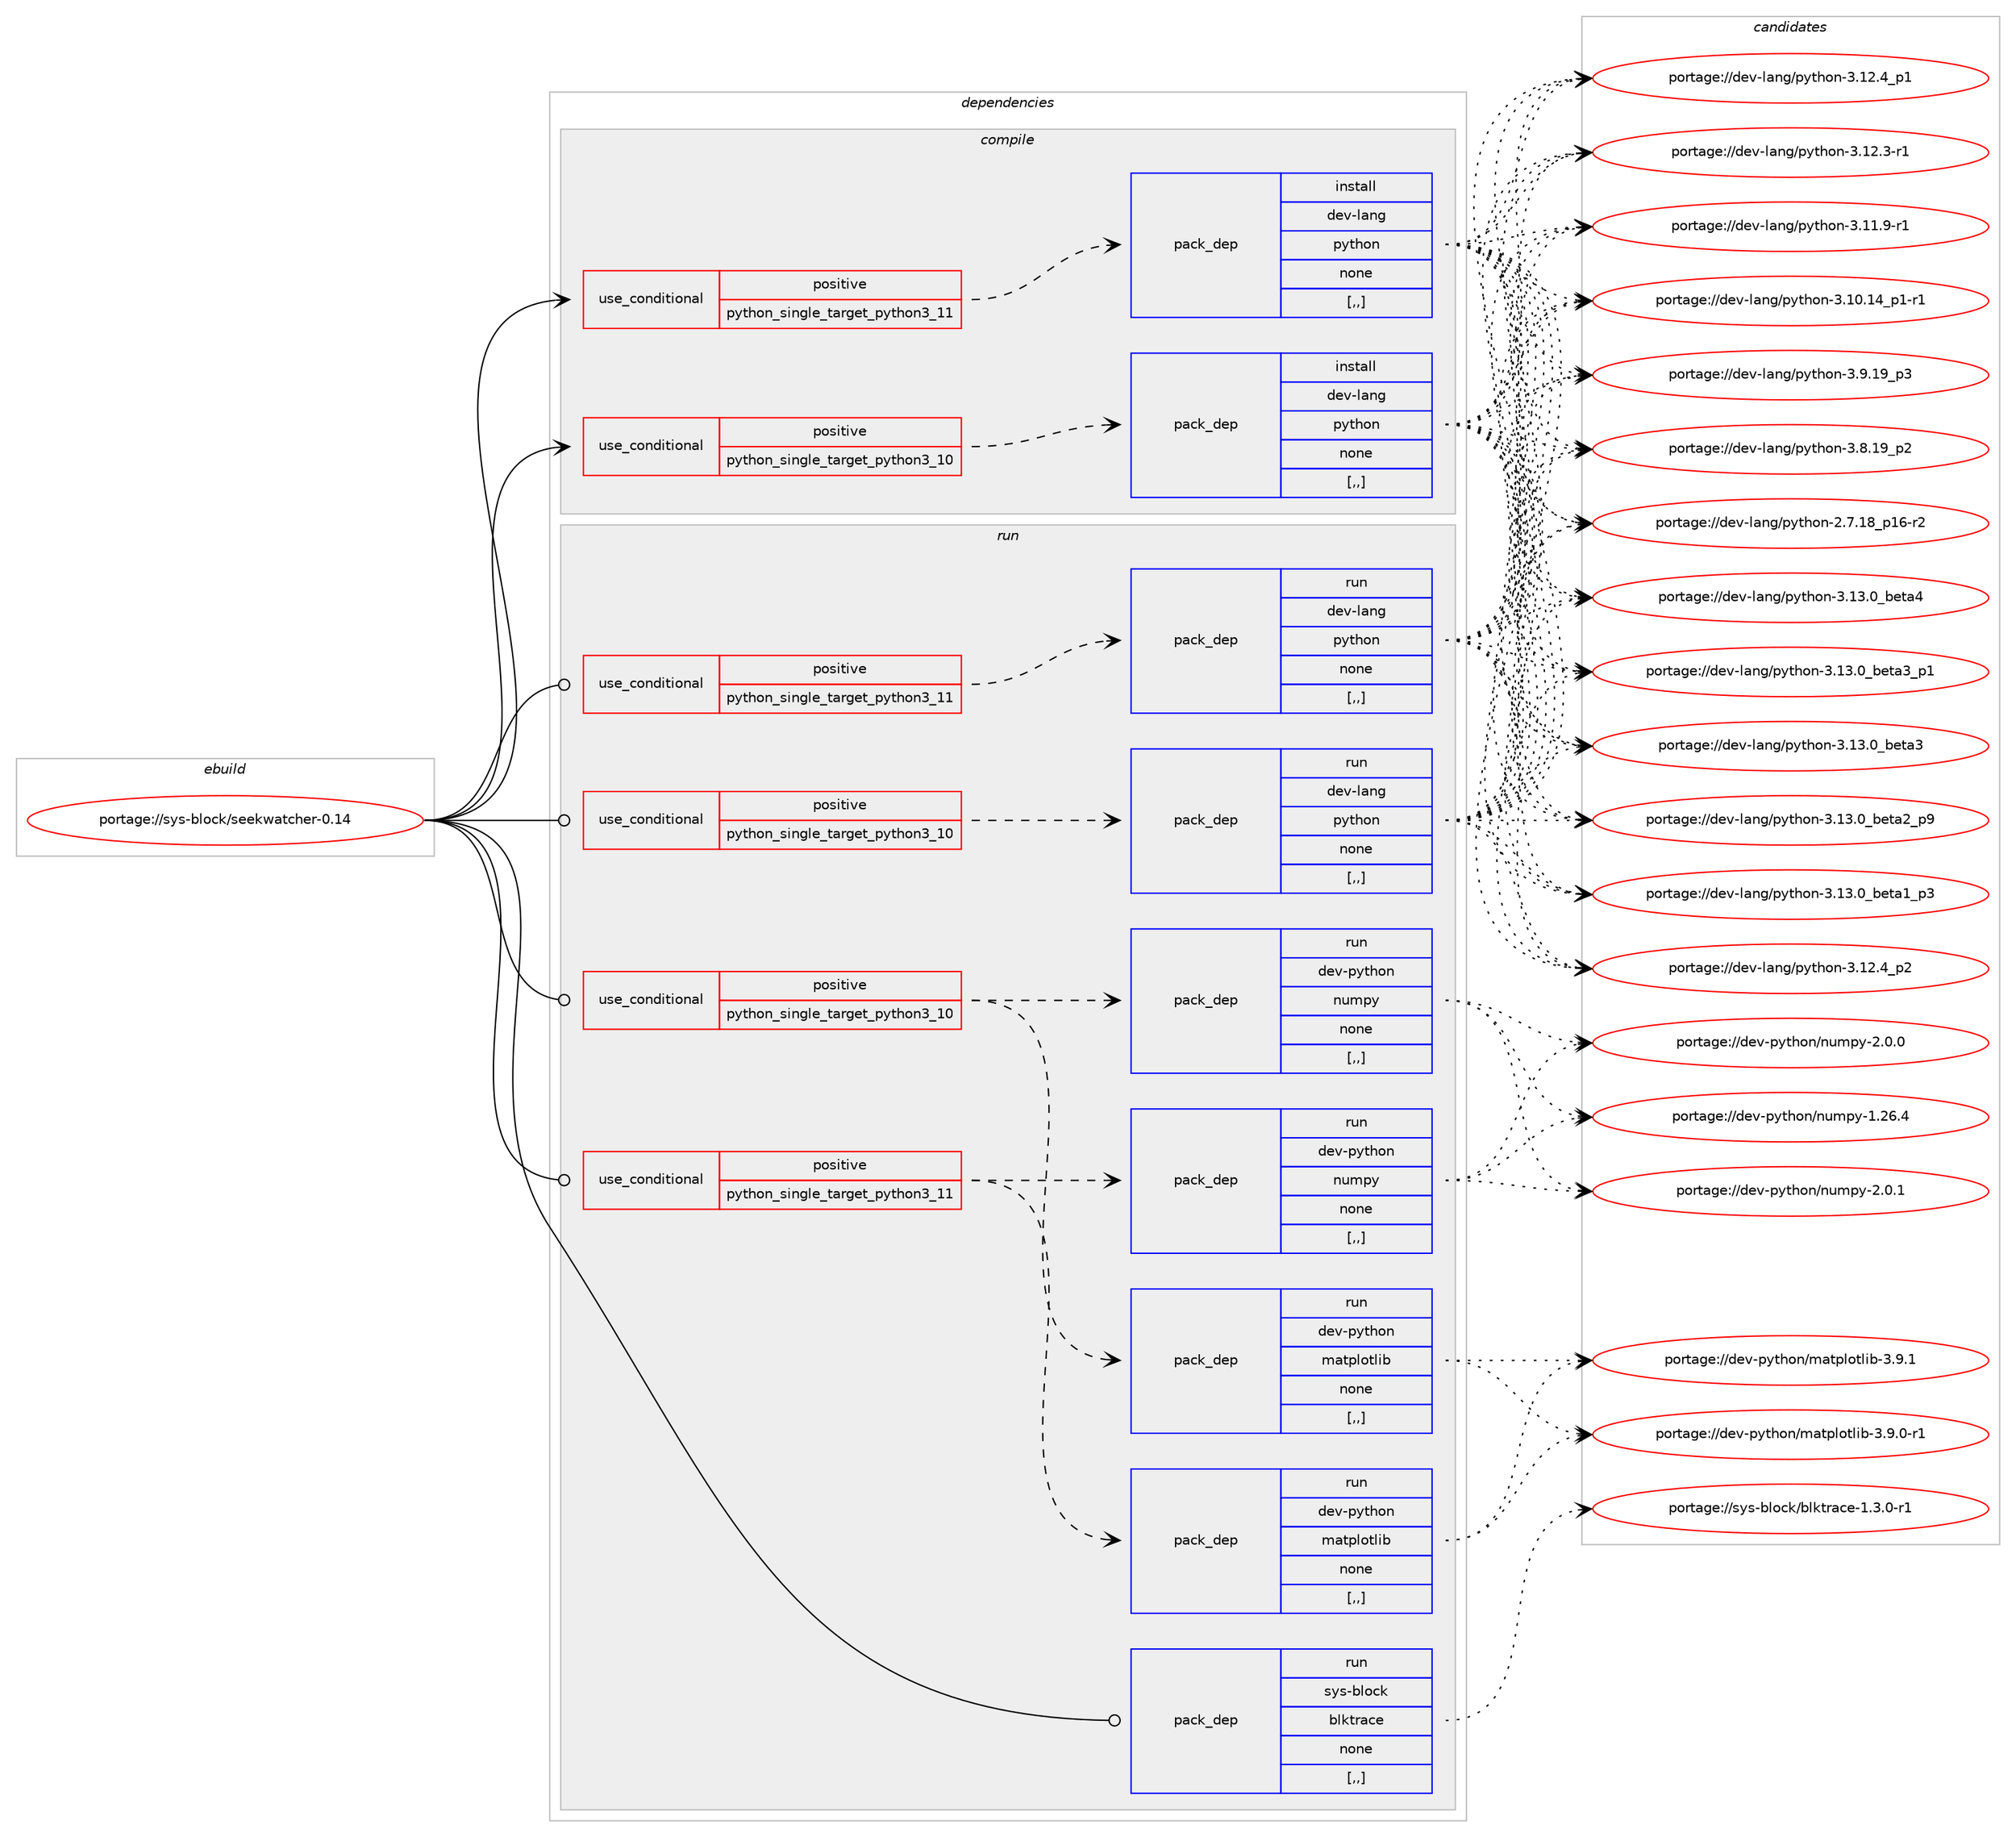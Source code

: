 digraph prolog {

# *************
# Graph options
# *************

newrank=true;
concentrate=true;
compound=true;
graph [rankdir=LR,fontname=Helvetica,fontsize=10,ranksep=1.5];#, ranksep=2.5, nodesep=0.2];
edge  [arrowhead=vee];
node  [fontname=Helvetica,fontsize=10];

# **********
# The ebuild
# **********

subgraph cluster_leftcol {
color=gray;
label=<<i>ebuild</i>>;
id [label="portage://sys-block/seekwatcher-0.14", color=red, width=4, href="../sys-block/seekwatcher-0.14.svg"];
}

# ****************
# The dependencies
# ****************

subgraph cluster_midcol {
color=gray;
label=<<i>dependencies</i>>;
subgraph cluster_compile {
fillcolor="#eeeeee";
style=filled;
label=<<i>compile</i>>;
subgraph cond113745 {
dependency428477 [label=<<TABLE BORDER="0" CELLBORDER="1" CELLSPACING="0" CELLPADDING="4"><TR><TD ROWSPAN="3" CELLPADDING="10">use_conditional</TD></TR><TR><TD>positive</TD></TR><TR><TD>python_single_target_python3_10</TD></TR></TABLE>>, shape=none, color=red];
subgraph pack311794 {
dependency428478 [label=<<TABLE BORDER="0" CELLBORDER="1" CELLSPACING="0" CELLPADDING="4" WIDTH="220"><TR><TD ROWSPAN="6" CELLPADDING="30">pack_dep</TD></TR><TR><TD WIDTH="110">install</TD></TR><TR><TD>dev-lang</TD></TR><TR><TD>python</TD></TR><TR><TD>none</TD></TR><TR><TD>[,,]</TD></TR></TABLE>>, shape=none, color=blue];
}
dependency428477:e -> dependency428478:w [weight=20,style="dashed",arrowhead="vee"];
}
id:e -> dependency428477:w [weight=20,style="solid",arrowhead="vee"];
subgraph cond113746 {
dependency428479 [label=<<TABLE BORDER="0" CELLBORDER="1" CELLSPACING="0" CELLPADDING="4"><TR><TD ROWSPAN="3" CELLPADDING="10">use_conditional</TD></TR><TR><TD>positive</TD></TR><TR><TD>python_single_target_python3_11</TD></TR></TABLE>>, shape=none, color=red];
subgraph pack311795 {
dependency428480 [label=<<TABLE BORDER="0" CELLBORDER="1" CELLSPACING="0" CELLPADDING="4" WIDTH="220"><TR><TD ROWSPAN="6" CELLPADDING="30">pack_dep</TD></TR><TR><TD WIDTH="110">install</TD></TR><TR><TD>dev-lang</TD></TR><TR><TD>python</TD></TR><TR><TD>none</TD></TR><TR><TD>[,,]</TD></TR></TABLE>>, shape=none, color=blue];
}
dependency428479:e -> dependency428480:w [weight=20,style="dashed",arrowhead="vee"];
}
id:e -> dependency428479:w [weight=20,style="solid",arrowhead="vee"];
}
subgraph cluster_compileandrun {
fillcolor="#eeeeee";
style=filled;
label=<<i>compile and run</i>>;
}
subgraph cluster_run {
fillcolor="#eeeeee";
style=filled;
label=<<i>run</i>>;
subgraph cond113747 {
dependency428481 [label=<<TABLE BORDER="0" CELLBORDER="1" CELLSPACING="0" CELLPADDING="4"><TR><TD ROWSPAN="3" CELLPADDING="10">use_conditional</TD></TR><TR><TD>positive</TD></TR><TR><TD>python_single_target_python3_10</TD></TR></TABLE>>, shape=none, color=red];
subgraph pack311796 {
dependency428482 [label=<<TABLE BORDER="0" CELLBORDER="1" CELLSPACING="0" CELLPADDING="4" WIDTH="220"><TR><TD ROWSPAN="6" CELLPADDING="30">pack_dep</TD></TR><TR><TD WIDTH="110">run</TD></TR><TR><TD>dev-lang</TD></TR><TR><TD>python</TD></TR><TR><TD>none</TD></TR><TR><TD>[,,]</TD></TR></TABLE>>, shape=none, color=blue];
}
dependency428481:e -> dependency428482:w [weight=20,style="dashed",arrowhead="vee"];
}
id:e -> dependency428481:w [weight=20,style="solid",arrowhead="odot"];
subgraph cond113748 {
dependency428483 [label=<<TABLE BORDER="0" CELLBORDER="1" CELLSPACING="0" CELLPADDING="4"><TR><TD ROWSPAN="3" CELLPADDING="10">use_conditional</TD></TR><TR><TD>positive</TD></TR><TR><TD>python_single_target_python3_10</TD></TR></TABLE>>, shape=none, color=red];
subgraph pack311797 {
dependency428484 [label=<<TABLE BORDER="0" CELLBORDER="1" CELLSPACING="0" CELLPADDING="4" WIDTH="220"><TR><TD ROWSPAN="6" CELLPADDING="30">pack_dep</TD></TR><TR><TD WIDTH="110">run</TD></TR><TR><TD>dev-python</TD></TR><TR><TD>matplotlib</TD></TR><TR><TD>none</TD></TR><TR><TD>[,,]</TD></TR></TABLE>>, shape=none, color=blue];
}
dependency428483:e -> dependency428484:w [weight=20,style="dashed",arrowhead="vee"];
subgraph pack311798 {
dependency428485 [label=<<TABLE BORDER="0" CELLBORDER="1" CELLSPACING="0" CELLPADDING="4" WIDTH="220"><TR><TD ROWSPAN="6" CELLPADDING="30">pack_dep</TD></TR><TR><TD WIDTH="110">run</TD></TR><TR><TD>dev-python</TD></TR><TR><TD>numpy</TD></TR><TR><TD>none</TD></TR><TR><TD>[,,]</TD></TR></TABLE>>, shape=none, color=blue];
}
dependency428483:e -> dependency428485:w [weight=20,style="dashed",arrowhead="vee"];
}
id:e -> dependency428483:w [weight=20,style="solid",arrowhead="odot"];
subgraph cond113749 {
dependency428486 [label=<<TABLE BORDER="0" CELLBORDER="1" CELLSPACING="0" CELLPADDING="4"><TR><TD ROWSPAN="3" CELLPADDING="10">use_conditional</TD></TR><TR><TD>positive</TD></TR><TR><TD>python_single_target_python3_11</TD></TR></TABLE>>, shape=none, color=red];
subgraph pack311799 {
dependency428487 [label=<<TABLE BORDER="0" CELLBORDER="1" CELLSPACING="0" CELLPADDING="4" WIDTH="220"><TR><TD ROWSPAN="6" CELLPADDING="30">pack_dep</TD></TR><TR><TD WIDTH="110">run</TD></TR><TR><TD>dev-lang</TD></TR><TR><TD>python</TD></TR><TR><TD>none</TD></TR><TR><TD>[,,]</TD></TR></TABLE>>, shape=none, color=blue];
}
dependency428486:e -> dependency428487:w [weight=20,style="dashed",arrowhead="vee"];
}
id:e -> dependency428486:w [weight=20,style="solid",arrowhead="odot"];
subgraph cond113750 {
dependency428488 [label=<<TABLE BORDER="0" CELLBORDER="1" CELLSPACING="0" CELLPADDING="4"><TR><TD ROWSPAN="3" CELLPADDING="10">use_conditional</TD></TR><TR><TD>positive</TD></TR><TR><TD>python_single_target_python3_11</TD></TR></TABLE>>, shape=none, color=red];
subgraph pack311800 {
dependency428489 [label=<<TABLE BORDER="0" CELLBORDER="1" CELLSPACING="0" CELLPADDING="4" WIDTH="220"><TR><TD ROWSPAN="6" CELLPADDING="30">pack_dep</TD></TR><TR><TD WIDTH="110">run</TD></TR><TR><TD>dev-python</TD></TR><TR><TD>matplotlib</TD></TR><TR><TD>none</TD></TR><TR><TD>[,,]</TD></TR></TABLE>>, shape=none, color=blue];
}
dependency428488:e -> dependency428489:w [weight=20,style="dashed",arrowhead="vee"];
subgraph pack311801 {
dependency428490 [label=<<TABLE BORDER="0" CELLBORDER="1" CELLSPACING="0" CELLPADDING="4" WIDTH="220"><TR><TD ROWSPAN="6" CELLPADDING="30">pack_dep</TD></TR><TR><TD WIDTH="110">run</TD></TR><TR><TD>dev-python</TD></TR><TR><TD>numpy</TD></TR><TR><TD>none</TD></TR><TR><TD>[,,]</TD></TR></TABLE>>, shape=none, color=blue];
}
dependency428488:e -> dependency428490:w [weight=20,style="dashed",arrowhead="vee"];
}
id:e -> dependency428488:w [weight=20,style="solid",arrowhead="odot"];
subgraph pack311802 {
dependency428491 [label=<<TABLE BORDER="0" CELLBORDER="1" CELLSPACING="0" CELLPADDING="4" WIDTH="220"><TR><TD ROWSPAN="6" CELLPADDING="30">pack_dep</TD></TR><TR><TD WIDTH="110">run</TD></TR><TR><TD>sys-block</TD></TR><TR><TD>blktrace</TD></TR><TR><TD>none</TD></TR><TR><TD>[,,]</TD></TR></TABLE>>, shape=none, color=blue];
}
id:e -> dependency428491:w [weight=20,style="solid",arrowhead="odot"];
}
}

# **************
# The candidates
# **************

subgraph cluster_choices {
rank=same;
color=gray;
label=<<i>candidates</i>>;

subgraph choice311794 {
color=black;
nodesep=1;
choice1001011184510897110103471121211161041111104551464951464895981011169752 [label="portage://dev-lang/python-3.13.0_beta4", color=red, width=4,href="../dev-lang/python-3.13.0_beta4.svg"];
choice10010111845108971101034711212111610411111045514649514648959810111697519511249 [label="portage://dev-lang/python-3.13.0_beta3_p1", color=red, width=4,href="../dev-lang/python-3.13.0_beta3_p1.svg"];
choice1001011184510897110103471121211161041111104551464951464895981011169751 [label="portage://dev-lang/python-3.13.0_beta3", color=red, width=4,href="../dev-lang/python-3.13.0_beta3.svg"];
choice10010111845108971101034711212111610411111045514649514648959810111697509511257 [label="portage://dev-lang/python-3.13.0_beta2_p9", color=red, width=4,href="../dev-lang/python-3.13.0_beta2_p9.svg"];
choice10010111845108971101034711212111610411111045514649514648959810111697499511251 [label="portage://dev-lang/python-3.13.0_beta1_p3", color=red, width=4,href="../dev-lang/python-3.13.0_beta1_p3.svg"];
choice100101118451089711010347112121116104111110455146495046529511250 [label="portage://dev-lang/python-3.12.4_p2", color=red, width=4,href="../dev-lang/python-3.12.4_p2.svg"];
choice100101118451089711010347112121116104111110455146495046529511249 [label="portage://dev-lang/python-3.12.4_p1", color=red, width=4,href="../dev-lang/python-3.12.4_p1.svg"];
choice100101118451089711010347112121116104111110455146495046514511449 [label="portage://dev-lang/python-3.12.3-r1", color=red, width=4,href="../dev-lang/python-3.12.3-r1.svg"];
choice100101118451089711010347112121116104111110455146494946574511449 [label="portage://dev-lang/python-3.11.9-r1", color=red, width=4,href="../dev-lang/python-3.11.9-r1.svg"];
choice100101118451089711010347112121116104111110455146494846495295112494511449 [label="portage://dev-lang/python-3.10.14_p1-r1", color=red, width=4,href="../dev-lang/python-3.10.14_p1-r1.svg"];
choice100101118451089711010347112121116104111110455146574649579511251 [label="portage://dev-lang/python-3.9.19_p3", color=red, width=4,href="../dev-lang/python-3.9.19_p3.svg"];
choice100101118451089711010347112121116104111110455146564649579511250 [label="portage://dev-lang/python-3.8.19_p2", color=red, width=4,href="../dev-lang/python-3.8.19_p2.svg"];
choice100101118451089711010347112121116104111110455046554649569511249544511450 [label="portage://dev-lang/python-2.7.18_p16-r2", color=red, width=4,href="../dev-lang/python-2.7.18_p16-r2.svg"];
dependency428478:e -> choice1001011184510897110103471121211161041111104551464951464895981011169752:w [style=dotted,weight="100"];
dependency428478:e -> choice10010111845108971101034711212111610411111045514649514648959810111697519511249:w [style=dotted,weight="100"];
dependency428478:e -> choice1001011184510897110103471121211161041111104551464951464895981011169751:w [style=dotted,weight="100"];
dependency428478:e -> choice10010111845108971101034711212111610411111045514649514648959810111697509511257:w [style=dotted,weight="100"];
dependency428478:e -> choice10010111845108971101034711212111610411111045514649514648959810111697499511251:w [style=dotted,weight="100"];
dependency428478:e -> choice100101118451089711010347112121116104111110455146495046529511250:w [style=dotted,weight="100"];
dependency428478:e -> choice100101118451089711010347112121116104111110455146495046529511249:w [style=dotted,weight="100"];
dependency428478:e -> choice100101118451089711010347112121116104111110455146495046514511449:w [style=dotted,weight="100"];
dependency428478:e -> choice100101118451089711010347112121116104111110455146494946574511449:w [style=dotted,weight="100"];
dependency428478:e -> choice100101118451089711010347112121116104111110455146494846495295112494511449:w [style=dotted,weight="100"];
dependency428478:e -> choice100101118451089711010347112121116104111110455146574649579511251:w [style=dotted,weight="100"];
dependency428478:e -> choice100101118451089711010347112121116104111110455146564649579511250:w [style=dotted,weight="100"];
dependency428478:e -> choice100101118451089711010347112121116104111110455046554649569511249544511450:w [style=dotted,weight="100"];
}
subgraph choice311795 {
color=black;
nodesep=1;
choice1001011184510897110103471121211161041111104551464951464895981011169752 [label="portage://dev-lang/python-3.13.0_beta4", color=red, width=4,href="../dev-lang/python-3.13.0_beta4.svg"];
choice10010111845108971101034711212111610411111045514649514648959810111697519511249 [label="portage://dev-lang/python-3.13.0_beta3_p1", color=red, width=4,href="../dev-lang/python-3.13.0_beta3_p1.svg"];
choice1001011184510897110103471121211161041111104551464951464895981011169751 [label="portage://dev-lang/python-3.13.0_beta3", color=red, width=4,href="../dev-lang/python-3.13.0_beta3.svg"];
choice10010111845108971101034711212111610411111045514649514648959810111697509511257 [label="portage://dev-lang/python-3.13.0_beta2_p9", color=red, width=4,href="../dev-lang/python-3.13.0_beta2_p9.svg"];
choice10010111845108971101034711212111610411111045514649514648959810111697499511251 [label="portage://dev-lang/python-3.13.0_beta1_p3", color=red, width=4,href="../dev-lang/python-3.13.0_beta1_p3.svg"];
choice100101118451089711010347112121116104111110455146495046529511250 [label="portage://dev-lang/python-3.12.4_p2", color=red, width=4,href="../dev-lang/python-3.12.4_p2.svg"];
choice100101118451089711010347112121116104111110455146495046529511249 [label="portage://dev-lang/python-3.12.4_p1", color=red, width=4,href="../dev-lang/python-3.12.4_p1.svg"];
choice100101118451089711010347112121116104111110455146495046514511449 [label="portage://dev-lang/python-3.12.3-r1", color=red, width=4,href="../dev-lang/python-3.12.3-r1.svg"];
choice100101118451089711010347112121116104111110455146494946574511449 [label="portage://dev-lang/python-3.11.9-r1", color=red, width=4,href="../dev-lang/python-3.11.9-r1.svg"];
choice100101118451089711010347112121116104111110455146494846495295112494511449 [label="portage://dev-lang/python-3.10.14_p1-r1", color=red, width=4,href="../dev-lang/python-3.10.14_p1-r1.svg"];
choice100101118451089711010347112121116104111110455146574649579511251 [label="portage://dev-lang/python-3.9.19_p3", color=red, width=4,href="../dev-lang/python-3.9.19_p3.svg"];
choice100101118451089711010347112121116104111110455146564649579511250 [label="portage://dev-lang/python-3.8.19_p2", color=red, width=4,href="../dev-lang/python-3.8.19_p2.svg"];
choice100101118451089711010347112121116104111110455046554649569511249544511450 [label="portage://dev-lang/python-2.7.18_p16-r2", color=red, width=4,href="../dev-lang/python-2.7.18_p16-r2.svg"];
dependency428480:e -> choice1001011184510897110103471121211161041111104551464951464895981011169752:w [style=dotted,weight="100"];
dependency428480:e -> choice10010111845108971101034711212111610411111045514649514648959810111697519511249:w [style=dotted,weight="100"];
dependency428480:e -> choice1001011184510897110103471121211161041111104551464951464895981011169751:w [style=dotted,weight="100"];
dependency428480:e -> choice10010111845108971101034711212111610411111045514649514648959810111697509511257:w [style=dotted,weight="100"];
dependency428480:e -> choice10010111845108971101034711212111610411111045514649514648959810111697499511251:w [style=dotted,weight="100"];
dependency428480:e -> choice100101118451089711010347112121116104111110455146495046529511250:w [style=dotted,weight="100"];
dependency428480:e -> choice100101118451089711010347112121116104111110455146495046529511249:w [style=dotted,weight="100"];
dependency428480:e -> choice100101118451089711010347112121116104111110455146495046514511449:w [style=dotted,weight="100"];
dependency428480:e -> choice100101118451089711010347112121116104111110455146494946574511449:w [style=dotted,weight="100"];
dependency428480:e -> choice100101118451089711010347112121116104111110455146494846495295112494511449:w [style=dotted,weight="100"];
dependency428480:e -> choice100101118451089711010347112121116104111110455146574649579511251:w [style=dotted,weight="100"];
dependency428480:e -> choice100101118451089711010347112121116104111110455146564649579511250:w [style=dotted,weight="100"];
dependency428480:e -> choice100101118451089711010347112121116104111110455046554649569511249544511450:w [style=dotted,weight="100"];
}
subgraph choice311796 {
color=black;
nodesep=1;
choice1001011184510897110103471121211161041111104551464951464895981011169752 [label="portage://dev-lang/python-3.13.0_beta4", color=red, width=4,href="../dev-lang/python-3.13.0_beta4.svg"];
choice10010111845108971101034711212111610411111045514649514648959810111697519511249 [label="portage://dev-lang/python-3.13.0_beta3_p1", color=red, width=4,href="../dev-lang/python-3.13.0_beta3_p1.svg"];
choice1001011184510897110103471121211161041111104551464951464895981011169751 [label="portage://dev-lang/python-3.13.0_beta3", color=red, width=4,href="../dev-lang/python-3.13.0_beta3.svg"];
choice10010111845108971101034711212111610411111045514649514648959810111697509511257 [label="portage://dev-lang/python-3.13.0_beta2_p9", color=red, width=4,href="../dev-lang/python-3.13.0_beta2_p9.svg"];
choice10010111845108971101034711212111610411111045514649514648959810111697499511251 [label="portage://dev-lang/python-3.13.0_beta1_p3", color=red, width=4,href="../dev-lang/python-3.13.0_beta1_p3.svg"];
choice100101118451089711010347112121116104111110455146495046529511250 [label="portage://dev-lang/python-3.12.4_p2", color=red, width=4,href="../dev-lang/python-3.12.4_p2.svg"];
choice100101118451089711010347112121116104111110455146495046529511249 [label="portage://dev-lang/python-3.12.4_p1", color=red, width=4,href="../dev-lang/python-3.12.4_p1.svg"];
choice100101118451089711010347112121116104111110455146495046514511449 [label="portage://dev-lang/python-3.12.3-r1", color=red, width=4,href="../dev-lang/python-3.12.3-r1.svg"];
choice100101118451089711010347112121116104111110455146494946574511449 [label="portage://dev-lang/python-3.11.9-r1", color=red, width=4,href="../dev-lang/python-3.11.9-r1.svg"];
choice100101118451089711010347112121116104111110455146494846495295112494511449 [label="portage://dev-lang/python-3.10.14_p1-r1", color=red, width=4,href="../dev-lang/python-3.10.14_p1-r1.svg"];
choice100101118451089711010347112121116104111110455146574649579511251 [label="portage://dev-lang/python-3.9.19_p3", color=red, width=4,href="../dev-lang/python-3.9.19_p3.svg"];
choice100101118451089711010347112121116104111110455146564649579511250 [label="portage://dev-lang/python-3.8.19_p2", color=red, width=4,href="../dev-lang/python-3.8.19_p2.svg"];
choice100101118451089711010347112121116104111110455046554649569511249544511450 [label="portage://dev-lang/python-2.7.18_p16-r2", color=red, width=4,href="../dev-lang/python-2.7.18_p16-r2.svg"];
dependency428482:e -> choice1001011184510897110103471121211161041111104551464951464895981011169752:w [style=dotted,weight="100"];
dependency428482:e -> choice10010111845108971101034711212111610411111045514649514648959810111697519511249:w [style=dotted,weight="100"];
dependency428482:e -> choice1001011184510897110103471121211161041111104551464951464895981011169751:w [style=dotted,weight="100"];
dependency428482:e -> choice10010111845108971101034711212111610411111045514649514648959810111697509511257:w [style=dotted,weight="100"];
dependency428482:e -> choice10010111845108971101034711212111610411111045514649514648959810111697499511251:w [style=dotted,weight="100"];
dependency428482:e -> choice100101118451089711010347112121116104111110455146495046529511250:w [style=dotted,weight="100"];
dependency428482:e -> choice100101118451089711010347112121116104111110455146495046529511249:w [style=dotted,weight="100"];
dependency428482:e -> choice100101118451089711010347112121116104111110455146495046514511449:w [style=dotted,weight="100"];
dependency428482:e -> choice100101118451089711010347112121116104111110455146494946574511449:w [style=dotted,weight="100"];
dependency428482:e -> choice100101118451089711010347112121116104111110455146494846495295112494511449:w [style=dotted,weight="100"];
dependency428482:e -> choice100101118451089711010347112121116104111110455146574649579511251:w [style=dotted,weight="100"];
dependency428482:e -> choice100101118451089711010347112121116104111110455146564649579511250:w [style=dotted,weight="100"];
dependency428482:e -> choice100101118451089711010347112121116104111110455046554649569511249544511450:w [style=dotted,weight="100"];
}
subgraph choice311797 {
color=black;
nodesep=1;
choice10010111845112121116104111110471099711611210811111610810598455146574649 [label="portage://dev-python/matplotlib-3.9.1", color=red, width=4,href="../dev-python/matplotlib-3.9.1.svg"];
choice100101118451121211161041111104710997116112108111116108105984551465746484511449 [label="portage://dev-python/matplotlib-3.9.0-r1", color=red, width=4,href="../dev-python/matplotlib-3.9.0-r1.svg"];
dependency428484:e -> choice10010111845112121116104111110471099711611210811111610810598455146574649:w [style=dotted,weight="100"];
dependency428484:e -> choice100101118451121211161041111104710997116112108111116108105984551465746484511449:w [style=dotted,weight="100"];
}
subgraph choice311798 {
color=black;
nodesep=1;
choice1001011184511212111610411111047110117109112121455046484649 [label="portage://dev-python/numpy-2.0.1", color=red, width=4,href="../dev-python/numpy-2.0.1.svg"];
choice1001011184511212111610411111047110117109112121455046484648 [label="portage://dev-python/numpy-2.0.0", color=red, width=4,href="../dev-python/numpy-2.0.0.svg"];
choice100101118451121211161041111104711011710911212145494650544652 [label="portage://dev-python/numpy-1.26.4", color=red, width=4,href="../dev-python/numpy-1.26.4.svg"];
dependency428485:e -> choice1001011184511212111610411111047110117109112121455046484649:w [style=dotted,weight="100"];
dependency428485:e -> choice1001011184511212111610411111047110117109112121455046484648:w [style=dotted,weight="100"];
dependency428485:e -> choice100101118451121211161041111104711011710911212145494650544652:w [style=dotted,weight="100"];
}
subgraph choice311799 {
color=black;
nodesep=1;
choice1001011184510897110103471121211161041111104551464951464895981011169752 [label="portage://dev-lang/python-3.13.0_beta4", color=red, width=4,href="../dev-lang/python-3.13.0_beta4.svg"];
choice10010111845108971101034711212111610411111045514649514648959810111697519511249 [label="portage://dev-lang/python-3.13.0_beta3_p1", color=red, width=4,href="../dev-lang/python-3.13.0_beta3_p1.svg"];
choice1001011184510897110103471121211161041111104551464951464895981011169751 [label="portage://dev-lang/python-3.13.0_beta3", color=red, width=4,href="../dev-lang/python-3.13.0_beta3.svg"];
choice10010111845108971101034711212111610411111045514649514648959810111697509511257 [label="portage://dev-lang/python-3.13.0_beta2_p9", color=red, width=4,href="../dev-lang/python-3.13.0_beta2_p9.svg"];
choice10010111845108971101034711212111610411111045514649514648959810111697499511251 [label="portage://dev-lang/python-3.13.0_beta1_p3", color=red, width=4,href="../dev-lang/python-3.13.0_beta1_p3.svg"];
choice100101118451089711010347112121116104111110455146495046529511250 [label="portage://dev-lang/python-3.12.4_p2", color=red, width=4,href="../dev-lang/python-3.12.4_p2.svg"];
choice100101118451089711010347112121116104111110455146495046529511249 [label="portage://dev-lang/python-3.12.4_p1", color=red, width=4,href="../dev-lang/python-3.12.4_p1.svg"];
choice100101118451089711010347112121116104111110455146495046514511449 [label="portage://dev-lang/python-3.12.3-r1", color=red, width=4,href="../dev-lang/python-3.12.3-r1.svg"];
choice100101118451089711010347112121116104111110455146494946574511449 [label="portage://dev-lang/python-3.11.9-r1", color=red, width=4,href="../dev-lang/python-3.11.9-r1.svg"];
choice100101118451089711010347112121116104111110455146494846495295112494511449 [label="portage://dev-lang/python-3.10.14_p1-r1", color=red, width=4,href="../dev-lang/python-3.10.14_p1-r1.svg"];
choice100101118451089711010347112121116104111110455146574649579511251 [label="portage://dev-lang/python-3.9.19_p3", color=red, width=4,href="../dev-lang/python-3.9.19_p3.svg"];
choice100101118451089711010347112121116104111110455146564649579511250 [label="portage://dev-lang/python-3.8.19_p2", color=red, width=4,href="../dev-lang/python-3.8.19_p2.svg"];
choice100101118451089711010347112121116104111110455046554649569511249544511450 [label="portage://dev-lang/python-2.7.18_p16-r2", color=red, width=4,href="../dev-lang/python-2.7.18_p16-r2.svg"];
dependency428487:e -> choice1001011184510897110103471121211161041111104551464951464895981011169752:w [style=dotted,weight="100"];
dependency428487:e -> choice10010111845108971101034711212111610411111045514649514648959810111697519511249:w [style=dotted,weight="100"];
dependency428487:e -> choice1001011184510897110103471121211161041111104551464951464895981011169751:w [style=dotted,weight="100"];
dependency428487:e -> choice10010111845108971101034711212111610411111045514649514648959810111697509511257:w [style=dotted,weight="100"];
dependency428487:e -> choice10010111845108971101034711212111610411111045514649514648959810111697499511251:w [style=dotted,weight="100"];
dependency428487:e -> choice100101118451089711010347112121116104111110455146495046529511250:w [style=dotted,weight="100"];
dependency428487:e -> choice100101118451089711010347112121116104111110455146495046529511249:w [style=dotted,weight="100"];
dependency428487:e -> choice100101118451089711010347112121116104111110455146495046514511449:w [style=dotted,weight="100"];
dependency428487:e -> choice100101118451089711010347112121116104111110455146494946574511449:w [style=dotted,weight="100"];
dependency428487:e -> choice100101118451089711010347112121116104111110455146494846495295112494511449:w [style=dotted,weight="100"];
dependency428487:e -> choice100101118451089711010347112121116104111110455146574649579511251:w [style=dotted,weight="100"];
dependency428487:e -> choice100101118451089711010347112121116104111110455146564649579511250:w [style=dotted,weight="100"];
dependency428487:e -> choice100101118451089711010347112121116104111110455046554649569511249544511450:w [style=dotted,weight="100"];
}
subgraph choice311800 {
color=black;
nodesep=1;
choice10010111845112121116104111110471099711611210811111610810598455146574649 [label="portage://dev-python/matplotlib-3.9.1", color=red, width=4,href="../dev-python/matplotlib-3.9.1.svg"];
choice100101118451121211161041111104710997116112108111116108105984551465746484511449 [label="portage://dev-python/matplotlib-3.9.0-r1", color=red, width=4,href="../dev-python/matplotlib-3.9.0-r1.svg"];
dependency428489:e -> choice10010111845112121116104111110471099711611210811111610810598455146574649:w [style=dotted,weight="100"];
dependency428489:e -> choice100101118451121211161041111104710997116112108111116108105984551465746484511449:w [style=dotted,weight="100"];
}
subgraph choice311801 {
color=black;
nodesep=1;
choice1001011184511212111610411111047110117109112121455046484649 [label="portage://dev-python/numpy-2.0.1", color=red, width=4,href="../dev-python/numpy-2.0.1.svg"];
choice1001011184511212111610411111047110117109112121455046484648 [label="portage://dev-python/numpy-2.0.0", color=red, width=4,href="../dev-python/numpy-2.0.0.svg"];
choice100101118451121211161041111104711011710911212145494650544652 [label="portage://dev-python/numpy-1.26.4", color=red, width=4,href="../dev-python/numpy-1.26.4.svg"];
dependency428490:e -> choice1001011184511212111610411111047110117109112121455046484649:w [style=dotted,weight="100"];
dependency428490:e -> choice1001011184511212111610411111047110117109112121455046484648:w [style=dotted,weight="100"];
dependency428490:e -> choice100101118451121211161041111104711011710911212145494650544652:w [style=dotted,weight="100"];
}
subgraph choice311802 {
color=black;
nodesep=1;
choice115121115459810811199107479810810711611497991014549465146484511449 [label="portage://sys-block/blktrace-1.3.0-r1", color=red, width=4,href="../sys-block/blktrace-1.3.0-r1.svg"];
dependency428491:e -> choice115121115459810811199107479810810711611497991014549465146484511449:w [style=dotted,weight="100"];
}
}

}
